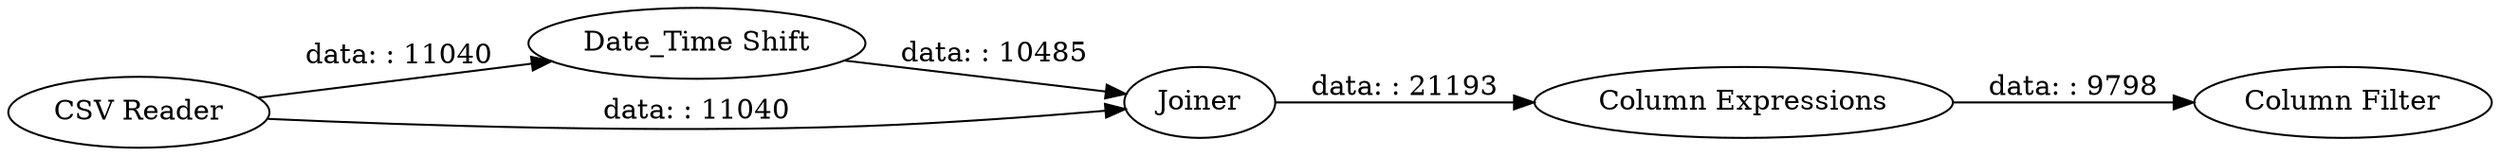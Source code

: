 digraph {
	"-6002560919897964205_9" [label="Column Expressions"]
	"-6002560919897964205_5" [label="Date_Time Shift"]
	"-6002560919897964205_6" [label=Joiner]
	"-6002560919897964205_10" [label="Column Filter"]
	"-6002560919897964205_1" [label="CSV Reader"]
	"-6002560919897964205_5" -> "-6002560919897964205_6" [label="data: : 10485"]
	"-6002560919897964205_1" -> "-6002560919897964205_5" [label="data: : 11040"]
	"-6002560919897964205_6" -> "-6002560919897964205_9" [label="data: : 21193"]
	"-6002560919897964205_9" -> "-6002560919897964205_10" [label="data: : 9798"]
	"-6002560919897964205_1" -> "-6002560919897964205_6" [label="data: : 11040"]
	rankdir=LR
}
